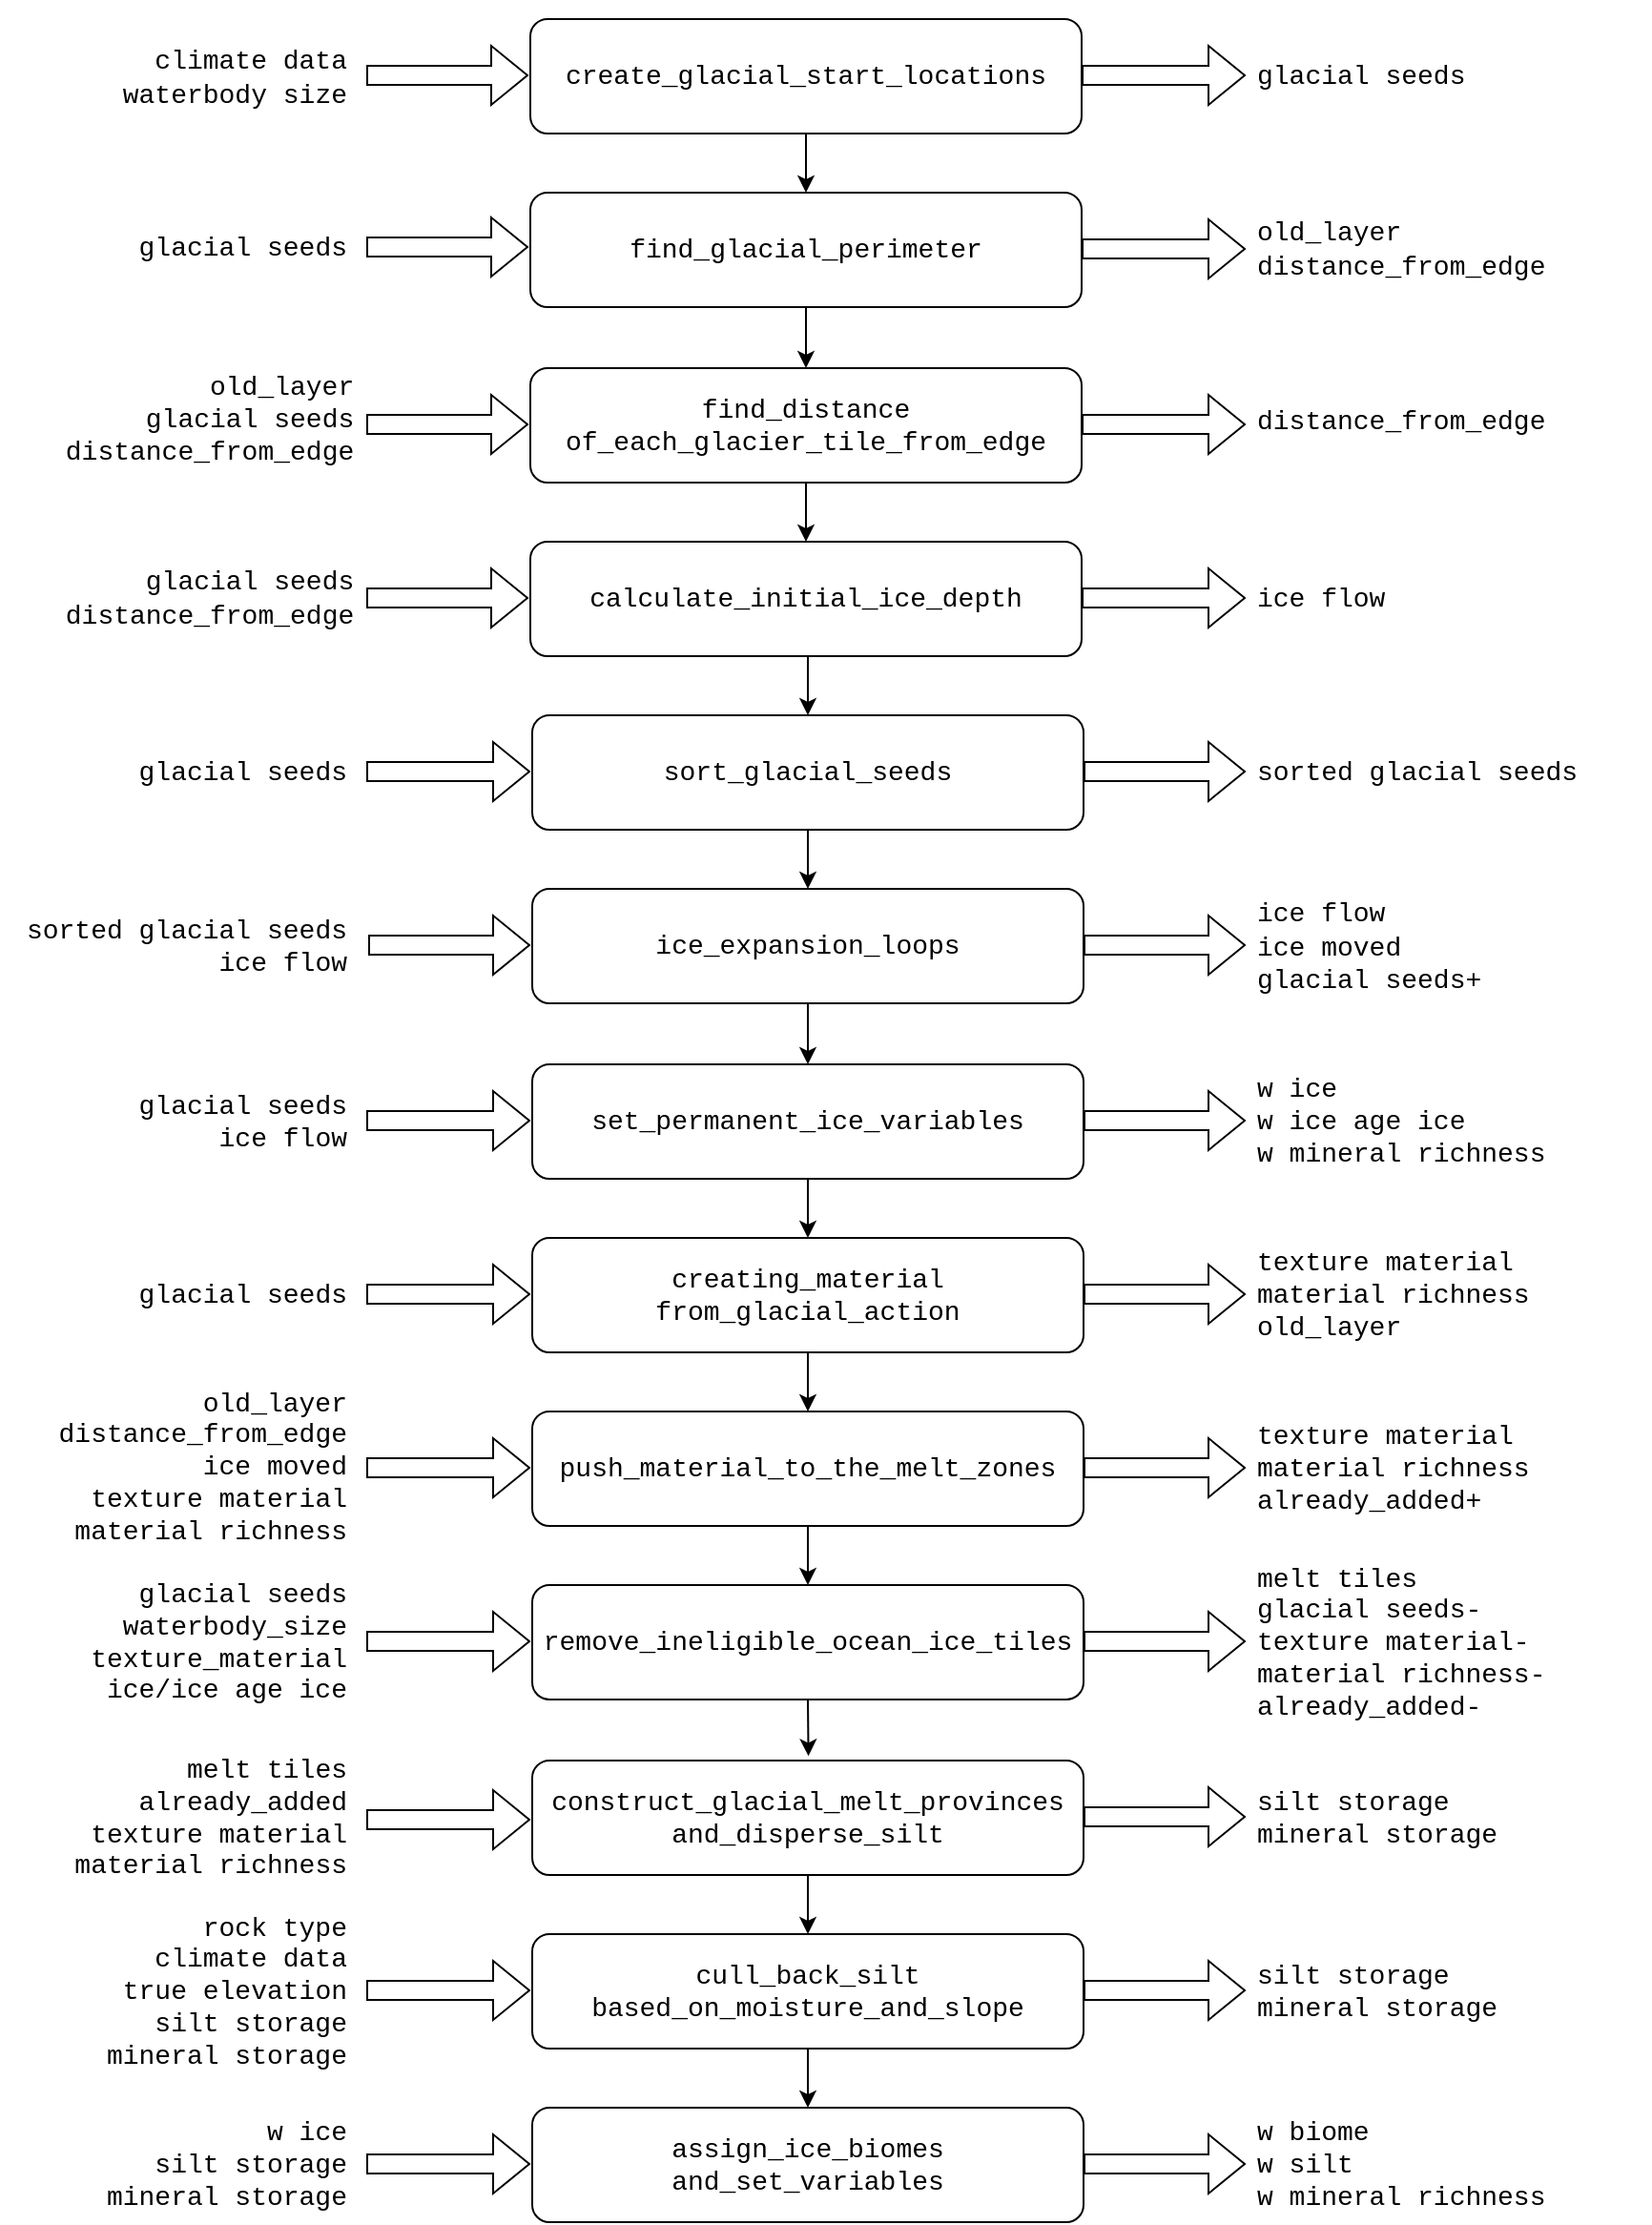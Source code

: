 <mxfile version="24.7.7">
  <diagram name="Page-1" id="dUR83w1nH0nvdrbsTWG1">
    <mxGraphModel dx="1805" dy="2434" grid="1" gridSize="10" guides="1" tooltips="1" connect="1" arrows="1" fold="1" page="1" pageScale="1" pageWidth="827" pageHeight="1169" math="0" shadow="0">
      <root>
        <mxCell id="0" />
        <mxCell id="1" parent="0" />
        <mxCell id="bGkYVAov0_zAZHjfnMUJ-30" style="edgeStyle=orthogonalEdgeStyle;rounded=0;orthogonalLoop=1;jettySize=auto;html=1;exitX=0.5;exitY=1;exitDx=0;exitDy=0;entryX=0.5;entryY=0;entryDx=0;entryDy=0;" edge="1" parent="1" source="XjFPQFX2TH-XBSzo8ViS-1" target="XjFPQFX2TH-XBSzo8ViS-6">
          <mxGeometry relative="1" as="geometry" />
        </mxCell>
        <mxCell id="XjFPQFX2TH-XBSzo8ViS-1" value="&lt;font style=&quot;font-size: 14px;&quot; face=&quot;Courier New&quot;&gt;create_glacial_start_locations&lt;/font&gt;" style="rounded=1;whiteSpace=wrap;html=1;" parent="1" vertex="1">
          <mxGeometry x="268" y="8" width="289" height="60" as="geometry" />
        </mxCell>
        <mxCell id="XjFPQFX2TH-XBSzo8ViS-2" value="" style="shape=flexArrow;endArrow=classic;html=1;rounded=0;fontSize=11;width=10;" parent="1" edge="1">
          <mxGeometry width="50" height="50" relative="1" as="geometry">
            <mxPoint x="182" y="37.5" as="sourcePoint" />
            <mxPoint x="267" y="37.5" as="targetPoint" />
          </mxGeometry>
        </mxCell>
        <mxCell id="XjFPQFX2TH-XBSzo8ViS-3" value="" style="shape=flexArrow;endArrow=classic;html=1;rounded=0;" parent="1" edge="1">
          <mxGeometry width="50" height="50" relative="1" as="geometry">
            <mxPoint x="557" y="37.5" as="sourcePoint" />
            <mxPoint x="643" y="37.5" as="targetPoint" />
          </mxGeometry>
        </mxCell>
        <mxCell id="XjFPQFX2TH-XBSzo8ViS-4" value="&lt;div style=&quot;font-size: 14px;&quot; align=&quot;right&quot;&gt;&lt;font style=&quot;font-size: 14px;&quot; face=&quot;Courier New&quot;&gt;climate data&lt;/font&gt;&lt;/div&gt;&lt;div style=&quot;font-size: 14px;&quot; align=&quot;right&quot;&gt;&lt;font face=&quot;Courier New&quot; style=&quot;font-size: 14px;&quot;&gt;&lt;font style=&quot;font-size: 14px;&quot;&gt;waterbody size&lt;/font&gt;&lt;/font&gt;&lt;font face=&quot;_drYcPB9CQm6GCsXSCS_&quot; style=&quot;font-size: 14px;&quot;&gt;&lt;br&gt;&lt;/font&gt;&lt;/div&gt;" style="text;html=1;align=right;verticalAlign=middle;whiteSpace=wrap;rounded=0;" parent="1" vertex="1">
          <mxGeometry x="54" y="-2" width="120" height="80" as="geometry" />
        </mxCell>
        <mxCell id="XjFPQFX2TH-XBSzo8ViS-5" value="&lt;div&gt;&lt;font style=&quot;font-size: 14px;&quot; face=&quot;Courier New&quot;&gt;glacial seeds&lt;/font&gt;&lt;/div&gt;" style="text;html=1;align=left;verticalAlign=middle;whiteSpace=wrap;rounded=0;" parent="1" vertex="1">
          <mxGeometry x="647" y="23" width="130" height="30" as="geometry" />
        </mxCell>
        <mxCell id="bGkYVAov0_zAZHjfnMUJ-31" style="edgeStyle=orthogonalEdgeStyle;rounded=0;orthogonalLoop=1;jettySize=auto;html=1;exitX=0.5;exitY=1;exitDx=0;exitDy=0;entryX=0.5;entryY=0;entryDx=0;entryDy=0;" edge="1" parent="1" source="XjFPQFX2TH-XBSzo8ViS-6" target="XjFPQFX2TH-XBSzo8ViS-12">
          <mxGeometry relative="1" as="geometry" />
        </mxCell>
        <mxCell id="XjFPQFX2TH-XBSzo8ViS-6" value="&lt;font style=&quot;font-size: 14px;&quot; face=&quot;Courier New&quot;&gt;find_glacial_perimeter&lt;/font&gt;" style="rounded=1;whiteSpace=wrap;html=1;" parent="1" vertex="1">
          <mxGeometry x="268" y="99" width="289" height="60" as="geometry" />
        </mxCell>
        <mxCell id="XjFPQFX2TH-XBSzo8ViS-7" value="" style="shape=flexArrow;endArrow=classic;html=1;rounded=0;fontSize=11;width=10;" parent="1" edge="1">
          <mxGeometry width="50" height="50" relative="1" as="geometry">
            <mxPoint x="182" y="127.5" as="sourcePoint" />
            <mxPoint x="267" y="127.5" as="targetPoint" />
          </mxGeometry>
        </mxCell>
        <mxCell id="XjFPQFX2TH-XBSzo8ViS-8" value="" style="shape=flexArrow;endArrow=classic;html=1;rounded=0;" parent="1" edge="1">
          <mxGeometry width="50" height="50" relative="1" as="geometry">
            <mxPoint x="557" y="128.5" as="sourcePoint" />
            <mxPoint x="643" y="128.5" as="targetPoint" />
          </mxGeometry>
        </mxCell>
        <mxCell id="bGkYVAov0_zAZHjfnMUJ-42" style="edgeStyle=orthogonalEdgeStyle;rounded=0;orthogonalLoop=1;jettySize=auto;html=1;exitX=0.5;exitY=1;exitDx=0;exitDy=0;entryX=0.5;entryY=0;entryDx=0;entryDy=0;" edge="1" parent="1" source="XjFPQFX2TH-XBSzo8ViS-9" target="bGkYVAov0_zAZHjfnMUJ-6">
          <mxGeometry relative="1" as="geometry" />
        </mxCell>
        <mxCell id="XjFPQFX2TH-XBSzo8ViS-9" value="&lt;font style=&quot;font-size: 14px;&quot; face=&quot;Courier New&quot;&gt;construct_glacial_melt_provinces&lt;br&gt;and_disperse_silt&lt;/font&gt;" style="rounded=1;whiteSpace=wrap;html=1;" parent="1" vertex="1">
          <mxGeometry x="269" y="921" width="289" height="60" as="geometry" />
        </mxCell>
        <mxCell id="bGkYVAov0_zAZHjfnMUJ-33" style="edgeStyle=orthogonalEdgeStyle;rounded=0;orthogonalLoop=1;jettySize=auto;html=1;exitX=0.5;exitY=1;exitDx=0;exitDy=0;entryX=0.5;entryY=0;entryDx=0;entryDy=0;" edge="1" parent="1" source="XjFPQFX2TH-XBSzo8ViS-12" target="XjFPQFX2TH-XBSzo8ViS-21">
          <mxGeometry relative="1" as="geometry">
            <mxPoint x="420" y="271" as="targetPoint" />
          </mxGeometry>
        </mxCell>
        <mxCell id="XjFPQFX2TH-XBSzo8ViS-12" value="&lt;font style=&quot;font-size: 14px;&quot; face=&quot;Courier New&quot;&gt;find_distance&lt;br&gt;of_each_glacier_tile_from_edge&lt;/font&gt;" style="rounded=1;whiteSpace=wrap;html=1;" parent="1" vertex="1">
          <mxGeometry x="268" y="191" width="289" height="60" as="geometry" />
        </mxCell>
        <mxCell id="XjFPQFX2TH-XBSzo8ViS-13" value="" style="shape=flexArrow;endArrow=classic;html=1;rounded=0;fontSize=11;width=10;" parent="1" edge="1">
          <mxGeometry width="50" height="50" relative="1" as="geometry">
            <mxPoint x="182" y="220.5" as="sourcePoint" />
            <mxPoint x="267" y="220.5" as="targetPoint" />
          </mxGeometry>
        </mxCell>
        <mxCell id="XjFPQFX2TH-XBSzo8ViS-14" value="" style="shape=flexArrow;endArrow=classic;html=1;rounded=0;" parent="1" edge="1">
          <mxGeometry width="50" height="50" relative="1" as="geometry">
            <mxPoint x="557" y="220.5" as="sourcePoint" />
            <mxPoint x="643" y="220.5" as="targetPoint" />
          </mxGeometry>
        </mxCell>
        <mxCell id="XjFPQFX2TH-XBSzo8ViS-15" value="" style="shape=flexArrow;endArrow=classic;html=1;rounded=0;fontSize=11;" parent="1" edge="1">
          <mxGeometry width="50" height="50" relative="1" as="geometry">
            <mxPoint x="182" y="952" as="sourcePoint" />
            <mxPoint x="268" y="952" as="targetPoint" />
          </mxGeometry>
        </mxCell>
        <mxCell id="XjFPQFX2TH-XBSzo8ViS-16" value="" style="shape=flexArrow;endArrow=classic;html=1;rounded=0;" parent="1" edge="1">
          <mxGeometry width="50" height="50" relative="1" as="geometry">
            <mxPoint x="558" y="950.5" as="sourcePoint" />
            <mxPoint x="643" y="950.5" as="targetPoint" />
          </mxGeometry>
        </mxCell>
        <mxCell id="XjFPQFX2TH-XBSzo8ViS-18" value="&lt;div style=&quot;font-size: 14px;&quot;&gt;&lt;font style=&quot;font-size: 14px;&quot; face=&quot;Courier New&quot;&gt;old_layer&lt;/font&gt;&lt;/div&gt;&lt;div style=&quot;font-size: 14px;&quot;&gt;&lt;font face=&quot;Courier New&quot; style=&quot;font-size: 14px;&quot;&gt;&lt;font style=&quot;font-size: 14px;&quot;&gt;distance_from_edge&lt;/font&gt;&lt;/font&gt;&lt;font face=&quot;Vrnqp2ewCwo0ukPRFqaV&quot; style=&quot;font-size: 14px;&quot;&gt;&lt;br&gt;&lt;/font&gt;&lt;/div&gt;" style="text;html=1;align=left;verticalAlign=middle;whiteSpace=wrap;rounded=0;" parent="1" vertex="1">
          <mxGeometry x="647" y="113" width="60" height="30" as="geometry" />
        </mxCell>
        <mxCell id="XjFPQFX2TH-XBSzo8ViS-19" value="&lt;div align=&quot;right&quot;&gt;&lt;font style=&quot;font-size: 14px;&quot; face=&quot;Courier New&quot;&gt;glacial seeds&lt;/font&gt;&lt;/div&gt;" style="text;html=1;align=right;verticalAlign=middle;whiteSpace=wrap;rounded=0;" parent="1" vertex="1">
          <mxGeometry x="44" y="113" width="130" height="30" as="geometry" />
        </mxCell>
        <mxCell id="bGkYVAov0_zAZHjfnMUJ-34" style="edgeStyle=orthogonalEdgeStyle;rounded=0;orthogonalLoop=1;jettySize=auto;html=1;exitX=0.5;exitY=1;exitDx=0;exitDy=0;entryX=0.5;entryY=0;entryDx=0;entryDy=0;" edge="1" parent="1" source="XjFPQFX2TH-XBSzo8ViS-21" target="XjFPQFX2TH-XBSzo8ViS-22">
          <mxGeometry relative="1" as="geometry">
            <mxPoint x="412.286" y="371" as="targetPoint" />
          </mxGeometry>
        </mxCell>
        <mxCell id="XjFPQFX2TH-XBSzo8ViS-21" value="&lt;font style=&quot;font-size: 14px;&quot; face=&quot;Courier New&quot;&gt;calculate_initial_ice_depth&lt;/font&gt;" style="rounded=1;whiteSpace=wrap;html=1;" parent="1" vertex="1">
          <mxGeometry x="268" y="282" width="289" height="60" as="geometry" />
        </mxCell>
        <mxCell id="bGkYVAov0_zAZHjfnMUJ-35" style="edgeStyle=orthogonalEdgeStyle;rounded=0;orthogonalLoop=1;jettySize=auto;html=1;exitX=0.5;exitY=1;exitDx=0;exitDy=0;entryX=0.5;entryY=0;entryDx=0;entryDy=0;" edge="1" parent="1" source="XjFPQFX2TH-XBSzo8ViS-22" target="XjFPQFX2TH-XBSzo8ViS-23">
          <mxGeometry relative="1" as="geometry">
            <mxPoint x="413.429" y="461" as="targetPoint" />
          </mxGeometry>
        </mxCell>
        <mxCell id="XjFPQFX2TH-XBSzo8ViS-22" value="&lt;font style=&quot;font-size: 14px;&quot; face=&quot;Courier New&quot;&gt;sort_glacial_seeds&lt;/font&gt;" style="rounded=1;whiteSpace=wrap;html=1;" parent="1" vertex="1">
          <mxGeometry x="269" y="373" width="289" height="60" as="geometry" />
        </mxCell>
        <mxCell id="bGkYVAov0_zAZHjfnMUJ-36" style="edgeStyle=orthogonalEdgeStyle;rounded=0;orthogonalLoop=1;jettySize=auto;html=1;exitX=0.5;exitY=1;exitDx=0;exitDy=0;entryX=0.5;entryY=0;entryDx=0;entryDy=0;" edge="1" parent="1" source="XjFPQFX2TH-XBSzo8ViS-23" target="XjFPQFX2TH-XBSzo8ViS-24">
          <mxGeometry relative="1" as="geometry" />
        </mxCell>
        <mxCell id="XjFPQFX2TH-XBSzo8ViS-23" value="&lt;font style=&quot;font-size: 14px;&quot; face=&quot;Courier New&quot;&gt;ice_expansion_loops&lt;/font&gt;" style="rounded=1;whiteSpace=wrap;html=1;" parent="1" vertex="1">
          <mxGeometry x="269" y="464" width="289" height="60" as="geometry" />
        </mxCell>
        <mxCell id="bGkYVAov0_zAZHjfnMUJ-38" style="edgeStyle=orthogonalEdgeStyle;rounded=0;orthogonalLoop=1;jettySize=auto;html=1;exitX=0.5;exitY=1;exitDx=0;exitDy=0;entryX=0.5;entryY=0;entryDx=0;entryDy=0;" edge="1" parent="1" source="XjFPQFX2TH-XBSzo8ViS-24" target="VD79BcTOfvLgxZZ05Eph-14">
          <mxGeometry relative="1" as="geometry" />
        </mxCell>
        <mxCell id="XjFPQFX2TH-XBSzo8ViS-24" value="&lt;font style=&quot;font-size: 14px;&quot; face=&quot;Courier New&quot;&gt;set_permanent_ice_variables&lt;/font&gt;" style="rounded=1;whiteSpace=wrap;html=1;" parent="1" vertex="1">
          <mxGeometry x="269" y="556" width="289" height="60" as="geometry" />
        </mxCell>
        <mxCell id="XjFPQFX2TH-XBSzo8ViS-25" value="&lt;div align=&quot;right&quot;&gt;&lt;font style=&quot;font-size: 14px;&quot; face=&quot;Courier New&quot;&gt;old_layer&lt;/font&gt;&lt;/div&gt;&lt;div align=&quot;right&quot;&gt;&lt;font style=&quot;font-size: 14px;&quot; face=&quot;Courier New&quot;&gt;glacial seeds&lt;/font&gt;&lt;/div&gt;&lt;div align=&quot;right&quot;&gt;&lt;div style=&quot;font-size: 14px;&quot;&gt;&lt;font face=&quot;Courier New&quot; style=&quot;font-size: 14px;&quot;&gt;&lt;font style=&quot;font-size: 14px;&quot;&gt;distance_from_edge&lt;/font&gt;&lt;/font&gt;&lt;font face=&quot;Vrnqp2ewCwo0ukPRFqaV&quot; style=&quot;font-size: 14px;&quot;&gt;&lt;br&gt;&lt;/font&gt;&lt;/div&gt;&lt;/div&gt;" style="text;html=1;align=center;verticalAlign=middle;whiteSpace=wrap;rounded=0;" parent="1" vertex="1">
          <mxGeometry x="35" y="203" width="130" height="30" as="geometry" />
        </mxCell>
        <mxCell id="XjFPQFX2TH-XBSzo8ViS-26" value="&lt;div style=&quot;font-size: 14px;&quot;&gt;&lt;font face=&quot;Courier New&quot; style=&quot;font-size: 14px;&quot;&gt;&lt;font style=&quot;font-size: 14px;&quot;&gt;distance_from_edge&lt;/font&gt;&lt;/font&gt;&lt;font face=&quot;Vrnqp2ewCwo0ukPRFqaV&quot; style=&quot;font-size: 14px;&quot;&gt;&lt;br&gt;&lt;/font&gt;&lt;/div&gt;" style="text;html=1;align=left;verticalAlign=middle;whiteSpace=wrap;rounded=0;" parent="1" vertex="1">
          <mxGeometry x="647" y="203" width="158" height="30" as="geometry" />
        </mxCell>
        <mxCell id="XjFPQFX2TH-XBSzo8ViS-27" value="&lt;div align=&quot;right&quot;&gt;&lt;font style=&quot;font-size: 14px;&quot; face=&quot;Courier New&quot;&gt;glacial seeds&lt;/font&gt;&lt;/div&gt;&lt;div align=&quot;right&quot;&gt;&lt;div style=&quot;font-size: 14px;&quot;&gt;&lt;font face=&quot;Courier New&quot; style=&quot;font-size: 14px;&quot;&gt;&lt;font style=&quot;font-size: 14px;&quot;&gt;distance_from_edge&lt;/font&gt;&lt;/font&gt;&lt;font face=&quot;Vrnqp2ewCwo0ukPRFqaV&quot; style=&quot;font-size: 14px;&quot;&gt;&lt;br&gt;&lt;/font&gt;&lt;/div&gt;&lt;/div&gt;" style="text;html=1;align=center;verticalAlign=middle;whiteSpace=wrap;rounded=0;" parent="1" vertex="1">
          <mxGeometry x="35" y="297" width="130" height="30" as="geometry" />
        </mxCell>
        <mxCell id="XjFPQFX2TH-XBSzo8ViS-28" value="" style="shape=flexArrow;endArrow=classic;html=1;rounded=0;fontSize=11;width=10;" parent="1" edge="1">
          <mxGeometry width="50" height="50" relative="1" as="geometry">
            <mxPoint x="182" y="311.5" as="sourcePoint" />
            <mxPoint x="267" y="311.5" as="targetPoint" />
          </mxGeometry>
        </mxCell>
        <mxCell id="XjFPQFX2TH-XBSzo8ViS-29" value="" style="shape=flexArrow;endArrow=classic;html=1;rounded=0;" parent="1" edge="1">
          <mxGeometry width="50" height="50" relative="1" as="geometry">
            <mxPoint x="557" y="311.5" as="sourcePoint" />
            <mxPoint x="643" y="311.5" as="targetPoint" />
          </mxGeometry>
        </mxCell>
        <mxCell id="XjFPQFX2TH-XBSzo8ViS-30" value="" style="shape=flexArrow;endArrow=classic;html=1;rounded=0;fontSize=11;width=10;" parent="1" edge="1">
          <mxGeometry width="50" height="50" relative="1" as="geometry">
            <mxPoint x="182" y="402.5" as="sourcePoint" />
            <mxPoint x="268" y="402.5" as="targetPoint" />
          </mxGeometry>
        </mxCell>
        <mxCell id="XjFPQFX2TH-XBSzo8ViS-31" value="" style="shape=flexArrow;endArrow=classic;html=1;rounded=0;" parent="1" edge="1">
          <mxGeometry width="50" height="50" relative="1" as="geometry">
            <mxPoint x="558" y="402.5" as="sourcePoint" />
            <mxPoint x="643" y="402.5" as="targetPoint" />
          </mxGeometry>
        </mxCell>
        <mxCell id="XjFPQFX2TH-XBSzo8ViS-32" value="" style="shape=flexArrow;endArrow=classic;html=1;rounded=0;fontSize=11;width=10;" parent="1" edge="1">
          <mxGeometry width="50" height="50" relative="1" as="geometry">
            <mxPoint x="183" y="493.5" as="sourcePoint" />
            <mxPoint x="268" y="493.5" as="targetPoint" />
          </mxGeometry>
        </mxCell>
        <mxCell id="XjFPQFX2TH-XBSzo8ViS-33" value="" style="shape=flexArrow;endArrow=classic;html=1;rounded=0;" parent="1" edge="1">
          <mxGeometry width="50" height="50" relative="1" as="geometry">
            <mxPoint x="558" y="493.5" as="sourcePoint" />
            <mxPoint x="643" y="493.5" as="targetPoint" />
          </mxGeometry>
        </mxCell>
        <mxCell id="XjFPQFX2TH-XBSzo8ViS-34" value="" style="shape=flexArrow;endArrow=classic;html=1;rounded=0;fontSize=11;width=10;" parent="1" edge="1">
          <mxGeometry width="50" height="50" relative="1" as="geometry">
            <mxPoint x="182" y="585.5" as="sourcePoint" />
            <mxPoint x="268" y="585.5" as="targetPoint" />
          </mxGeometry>
        </mxCell>
        <mxCell id="XjFPQFX2TH-XBSzo8ViS-35" value="" style="shape=flexArrow;endArrow=classic;html=1;rounded=0;" parent="1" edge="1">
          <mxGeometry width="50" height="50" relative="1" as="geometry">
            <mxPoint x="558" y="585.5" as="sourcePoint" />
            <mxPoint x="643" y="585.5" as="targetPoint" />
          </mxGeometry>
        </mxCell>
        <mxCell id="XjFPQFX2TH-XBSzo8ViS-36" value="&lt;div align=&quot;left&quot;&gt;&lt;font style=&quot;font-size: 14px;&quot; face=&quot;Courier New&quot;&gt;ice flow&lt;/font&gt;&lt;/div&gt;" style="text;html=1;align=left;verticalAlign=middle;whiteSpace=wrap;rounded=0;" parent="1" vertex="1">
          <mxGeometry x="647" y="297" width="70" height="30" as="geometry" />
        </mxCell>
        <mxCell id="XjFPQFX2TH-XBSzo8ViS-37" value="&lt;div align=&quot;right&quot;&gt;&lt;font style=&quot;font-size: 14px;&quot; face=&quot;Courier New&quot;&gt;glacial seeds&lt;/font&gt;&lt;/div&gt;" style="text;html=1;align=right;verticalAlign=middle;whiteSpace=wrap;rounded=0;" parent="1" vertex="1">
          <mxGeometry x="55" y="388" width="119" height="30" as="geometry" />
        </mxCell>
        <mxCell id="XjFPQFX2TH-XBSzo8ViS-39" value="&lt;div align=&quot;left&quot;&gt;&lt;font style=&quot;font-size: 14px;&quot; face=&quot;Courier New&quot;&gt;sorted glacial seeds&lt;/font&gt;&lt;/div&gt;" style="text;html=1;align=left;verticalAlign=middle;whiteSpace=wrap;rounded=0;" parent="1" vertex="1">
          <mxGeometry x="647" y="388" width="178" height="30" as="geometry" />
        </mxCell>
        <mxCell id="XjFPQFX2TH-XBSzo8ViS-40" value="&lt;div align=&quot;right&quot;&gt;&lt;font style=&quot;font-size: 14px;&quot; face=&quot;Courier New&quot;&gt;sorted glacial seeds&lt;/font&gt;&lt;/div&gt;&lt;div align=&quot;right&quot;&gt;&lt;font style=&quot;font-size: 14px;&quot; face=&quot;Courier New&quot;&gt;ice flow&lt;br&gt;&lt;/font&gt;&lt;/div&gt;" style="text;html=1;align=right;verticalAlign=middle;whiteSpace=wrap;rounded=0;" parent="1" vertex="1">
          <mxGeometry x="-5" y="479" width="179" height="30" as="geometry" />
        </mxCell>
        <mxCell id="VD79BcTOfvLgxZZ05Eph-11" value="&lt;div align=&quot;left&quot; style=&quot;font-size: 14px;&quot;&gt;&lt;font style=&quot;font-size: 14px;&quot; face=&quot;Courier New&quot;&gt;ice flow&lt;/font&gt;&lt;/div&gt;&lt;div align=&quot;left&quot; style=&quot;font-size: 14px;&quot;&gt;&lt;font style=&quot;font-size: 14px;&quot; face=&quot;Courier New&quot;&gt;ice moved&lt;br&gt;&lt;/font&gt;&lt;/div&gt;&lt;div align=&quot;left&quot; style=&quot;font-size: 14px;&quot;&gt;&lt;font style=&quot;font-size: 14px;&quot; face=&quot;Courier New&quot;&gt;glacial seeds+&lt;br&gt;&lt;/font&gt;&lt;/div&gt;" style="text;html=1;align=left;verticalAlign=middle;whiteSpace=wrap;rounded=0;" parent="1" vertex="1">
          <mxGeometry x="647" y="479" width="158" height="30" as="geometry" />
        </mxCell>
        <mxCell id="VD79BcTOfvLgxZZ05Eph-12" value="&lt;div align=&quot;right&quot;&gt;&lt;font style=&quot;font-size: 14px;&quot; face=&quot;Courier New&quot;&gt;glacial seeds&lt;/font&gt;&lt;/div&gt;&lt;div align=&quot;right&quot;&gt;&lt;font style=&quot;font-size: 14px;&quot; face=&quot;Courier New&quot;&gt;ice flow&lt;/font&gt;&lt;/div&gt;" style="text;html=1;align=right;verticalAlign=middle;whiteSpace=wrap;rounded=0;" parent="1" vertex="1">
          <mxGeometry x="55" y="571" width="119" height="30" as="geometry" />
        </mxCell>
        <mxCell id="VD79BcTOfvLgxZZ05Eph-13" value="&lt;div align=&quot;left&quot;&gt;&lt;font style=&quot;font-size: 14px;&quot; face=&quot;Courier New&quot;&gt;w ice&lt;/font&gt;&lt;/div&gt;&lt;div align=&quot;left&quot;&gt;&lt;font style=&quot;font-size: 14px;&quot; face=&quot;Courier New&quot;&gt;w ice age ice&lt;/font&gt;&lt;/div&gt;&lt;div align=&quot;left&quot;&gt;&lt;font style=&quot;font-size: 14px;&quot; face=&quot;Courier New&quot;&gt;w mineral richness&lt;/font&gt;&lt;/div&gt;" style="text;html=1;align=left;verticalAlign=middle;whiteSpace=wrap;rounded=0;" parent="1" vertex="1">
          <mxGeometry x="647" y="571" width="208" height="30" as="geometry" />
        </mxCell>
        <mxCell id="bGkYVAov0_zAZHjfnMUJ-39" style="edgeStyle=orthogonalEdgeStyle;rounded=0;orthogonalLoop=1;jettySize=auto;html=1;exitX=0.5;exitY=1;exitDx=0;exitDy=0;entryX=0.5;entryY=0;entryDx=0;entryDy=0;" edge="1" parent="1" source="VD79BcTOfvLgxZZ05Eph-14" target="VD79BcTOfvLgxZZ05Eph-15">
          <mxGeometry relative="1" as="geometry" />
        </mxCell>
        <mxCell id="VD79BcTOfvLgxZZ05Eph-14" value="&lt;div&gt;&lt;font style=&quot;font-size: 14px;&quot; face=&quot;Courier New&quot;&gt;creating_material&lt;/font&gt;&lt;/div&gt;&lt;div&gt;&lt;font style=&quot;font-size: 14px;&quot; face=&quot;Courier New&quot;&gt;from_glacial_action&lt;/font&gt;&lt;/div&gt;" style="rounded=1;whiteSpace=wrap;html=1;" parent="1" vertex="1">
          <mxGeometry x="269" y="647" width="289" height="60" as="geometry" />
        </mxCell>
        <mxCell id="bGkYVAov0_zAZHjfnMUJ-40" style="edgeStyle=orthogonalEdgeStyle;rounded=0;orthogonalLoop=1;jettySize=auto;html=1;exitX=0.5;exitY=1;exitDx=0;exitDy=0;entryX=0.5;entryY=0;entryDx=0;entryDy=0;" edge="1" parent="1" source="VD79BcTOfvLgxZZ05Eph-15" target="VD79BcTOfvLgxZZ05Eph-16">
          <mxGeometry relative="1" as="geometry" />
        </mxCell>
        <mxCell id="VD79BcTOfvLgxZZ05Eph-15" value="&lt;font style=&quot;font-size: 14px;&quot; face=&quot;Courier New&quot;&gt;push_material_to_the_melt_zones&lt;/font&gt;" style="rounded=1;whiteSpace=wrap;html=1;" parent="1" vertex="1">
          <mxGeometry x="269" y="738" width="289" height="60" as="geometry" />
        </mxCell>
        <mxCell id="VD79BcTOfvLgxZZ05Eph-16" value="&lt;font style=&quot;font-size: 14px;&quot; face=&quot;Courier New&quot;&gt;remove_ineligible_ocean_ice_tiles&lt;/font&gt;" style="rounded=1;whiteSpace=wrap;html=1;" parent="1" vertex="1">
          <mxGeometry x="269" y="829" width="289" height="60" as="geometry" />
        </mxCell>
        <mxCell id="VD79BcTOfvLgxZZ05Eph-17" value="" style="shape=flexArrow;endArrow=classic;html=1;rounded=0;fontSize=11;" parent="1" edge="1">
          <mxGeometry width="50" height="50" relative="1" as="geometry">
            <mxPoint x="182" y="858.5" as="sourcePoint" />
            <mxPoint x="268" y="858.5" as="targetPoint" />
          </mxGeometry>
        </mxCell>
        <mxCell id="VD79BcTOfvLgxZZ05Eph-18" value="" style="shape=flexArrow;endArrow=classic;html=1;rounded=0;" parent="1" edge="1">
          <mxGeometry width="50" height="50" relative="1" as="geometry">
            <mxPoint x="558" y="858.5" as="sourcePoint" />
            <mxPoint x="643" y="858.5" as="targetPoint" />
          </mxGeometry>
        </mxCell>
        <mxCell id="VD79BcTOfvLgxZZ05Eph-19" value="" style="shape=flexArrow;endArrow=classic;html=1;rounded=0;fontSize=11;" parent="1" edge="1">
          <mxGeometry width="50" height="50" relative="1" as="geometry">
            <mxPoint x="182" y="767.5" as="sourcePoint" />
            <mxPoint x="268" y="767.5" as="targetPoint" />
          </mxGeometry>
        </mxCell>
        <mxCell id="VD79BcTOfvLgxZZ05Eph-20" value="" style="shape=flexArrow;endArrow=classic;html=1;rounded=0;" parent="1" edge="1">
          <mxGeometry width="50" height="50" relative="1" as="geometry">
            <mxPoint x="558" y="767.5" as="sourcePoint" />
            <mxPoint x="643" y="767.5" as="targetPoint" />
          </mxGeometry>
        </mxCell>
        <mxCell id="VD79BcTOfvLgxZZ05Eph-22" value="" style="shape=flexArrow;endArrow=classic;html=1;rounded=0;fontSize=11;" parent="1" edge="1">
          <mxGeometry width="50" height="50" relative="1" as="geometry">
            <mxPoint x="182" y="676.5" as="sourcePoint" />
            <mxPoint x="268" y="676.5" as="targetPoint" />
          </mxGeometry>
        </mxCell>
        <mxCell id="VD79BcTOfvLgxZZ05Eph-23" value="" style="shape=flexArrow;endArrow=classic;html=1;rounded=0;" parent="1" edge="1">
          <mxGeometry width="50" height="50" relative="1" as="geometry">
            <mxPoint x="558" y="676.5" as="sourcePoint" />
            <mxPoint x="643" y="676.5" as="targetPoint" />
          </mxGeometry>
        </mxCell>
        <mxCell id="VD79BcTOfvLgxZZ05Eph-28" value="&lt;div align=&quot;right&quot;&gt;&lt;font style=&quot;font-size: 14px;&quot; face=&quot;Courier New&quot;&gt;glacial seeds&lt;/font&gt;&lt;/div&gt;" style="text;html=1;align=right;verticalAlign=middle;whiteSpace=wrap;rounded=0;" parent="1" vertex="1">
          <mxGeometry x="55" y="662" width="119" height="30" as="geometry" />
        </mxCell>
        <mxCell id="VD79BcTOfvLgxZZ05Eph-30" value="&lt;div align=&quot;left&quot;&gt;&lt;font style=&quot;font-size: 14px;&quot; face=&quot;Courier New&quot;&gt;texture material&lt;/font&gt;&lt;/div&gt;&lt;div align=&quot;left&quot;&gt;&lt;font style=&quot;font-size: 14px;&quot; face=&quot;Courier New&quot;&gt;material richness&lt;br&gt;&lt;/font&gt;&lt;/div&gt;&lt;div align=&quot;left&quot;&gt;&lt;font style=&quot;font-size: 14px;&quot; face=&quot;Courier New&quot;&gt;old_layer&lt;br&gt;&lt;/font&gt;&lt;/div&gt;" style="text;html=1;align=left;verticalAlign=middle;whiteSpace=wrap;rounded=0;" parent="1" vertex="1">
          <mxGeometry x="647" y="662" width="178" height="30" as="geometry" />
        </mxCell>
        <mxCell id="VD79BcTOfvLgxZZ05Eph-31" value="&lt;div align=&quot;right&quot;&gt;&lt;font style=&quot;font-size: 14px;&quot; face=&quot;Courier New&quot;&gt;old_layer&lt;/font&gt;&lt;/div&gt;&lt;div align=&quot;right&quot;&gt;&lt;font style=&quot;font-size: 14px;&quot; face=&quot;Courier New&quot;&gt;distance_from_edge&lt;/font&gt;&lt;/div&gt;&lt;div align=&quot;right&quot;&gt;&lt;font style=&quot;font-size: 14px;&quot; face=&quot;Courier New&quot;&gt;ice moved&lt;/font&gt;&lt;/div&gt;&lt;div align=&quot;right&quot;&gt;&lt;font style=&quot;font-size: 14px;&quot; face=&quot;Courier New&quot;&gt;texture material&lt;/font&gt;&lt;/div&gt;&lt;div align=&quot;right&quot;&gt;&lt;font style=&quot;font-size: 14px;&quot; face=&quot;Courier New&quot;&gt;material richness&lt;/font&gt;&lt;/div&gt;" style="text;html=1;align=right;verticalAlign=middle;whiteSpace=wrap;rounded=0;" parent="1" vertex="1">
          <mxGeometry y="752" width="174" height="30" as="geometry" />
        </mxCell>
        <mxCell id="VD79BcTOfvLgxZZ05Eph-33" value="&lt;div align=&quot;left&quot;&gt;&lt;font style=&quot;font-size: 14px;&quot; face=&quot;Courier New&quot;&gt;texture material&lt;/font&gt;&lt;/div&gt;&lt;div align=&quot;left&quot;&gt;&lt;font style=&quot;font-size: 14px;&quot; face=&quot;Courier New&quot;&gt;material richness&lt;br&gt;&lt;/font&gt;&lt;/div&gt;&lt;div&gt;&lt;font style=&quot;font-size: 14px;&quot; face=&quot;Courier New&quot;&gt;already_added+&lt;/font&gt;&lt;br&gt;&lt;/div&gt;" style="text;html=1;align=left;verticalAlign=middle;whiteSpace=wrap;rounded=0;" parent="1" vertex="1">
          <mxGeometry x="647" y="753" width="178" height="30" as="geometry" />
        </mxCell>
        <mxCell id="VD79BcTOfvLgxZZ05Eph-34" value="&lt;div&gt;&lt;font style=&quot;font-size: 14px;&quot; face=&quot;Courier New&quot;&gt;glacial seeds&lt;/font&gt;&lt;/div&gt;&lt;div&gt;&lt;font style=&quot;font-size: 14px;&quot; face=&quot;Courier New&quot;&gt;waterbody_size&lt;/font&gt;&lt;/div&gt;&lt;div&gt;&lt;font style=&quot;font-size: 14px;&quot; face=&quot;Courier New&quot;&gt;texture_material&lt;/font&gt;&lt;/div&gt;&lt;div&gt;&lt;font style=&quot;font-size: 14px;&quot; face=&quot;Courier New&quot;&gt;ice/ice age ice&lt;br&gt;&lt;/font&gt;&lt;/div&gt;" style="text;html=1;align=right;verticalAlign=middle;whiteSpace=wrap;rounded=0;" parent="1" vertex="1">
          <mxGeometry x="-10" y="844" width="184" height="30" as="geometry" />
        </mxCell>
        <mxCell id="VD79BcTOfvLgxZZ05Eph-35" value="&lt;div align=&quot;left&quot;&gt;&lt;font style=&quot;font-size: 14px;&quot; face=&quot;Courier New&quot;&gt;melt tiles&lt;/font&gt;&lt;/div&gt;&lt;div align=&quot;left&quot;&gt;&lt;font style=&quot;font-size: 14px;&quot; face=&quot;Courier New&quot;&gt;glacial seeds-&lt;/font&gt;&lt;/div&gt;&lt;div align=&quot;left&quot;&gt;&lt;font style=&quot;font-size: 14px;&quot; face=&quot;Courier New&quot;&gt;texture material-&lt;/font&gt;&lt;/div&gt;&lt;div align=&quot;left&quot;&gt;&lt;font style=&quot;font-size: 14px;&quot; face=&quot;Courier New&quot;&gt;material richness-&lt;/font&gt;&lt;/div&gt;&lt;div align=&quot;left&quot;&gt;&lt;font style=&quot;font-size: 14px;&quot; face=&quot;Courier New&quot;&gt;already_added-&lt;br&gt;&lt;/font&gt;&lt;/div&gt;" style="text;html=1;align=left;verticalAlign=middle;whiteSpace=wrap;rounded=0;" parent="1" vertex="1">
          <mxGeometry x="647" y="844" width="168" height="30" as="geometry" />
        </mxCell>
        <mxCell id="VD79BcTOfvLgxZZ05Eph-36" value="&lt;div align=&quot;right&quot;&gt;&lt;font style=&quot;font-size: 14px;&quot; face=&quot;Courier New&quot;&gt;melt tiles&lt;/font&gt;&lt;/div&gt;&lt;div align=&quot;right&quot;&gt;&lt;font style=&quot;font-size: 14px;&quot; face=&quot;Courier New&quot;&gt;already_added&lt;br&gt;&lt;/font&gt;&lt;/div&gt;&lt;div align=&quot;right&quot;&gt;&lt;div&gt;&lt;font style=&quot;font-size: 14px;&quot; face=&quot;Courier New&quot;&gt;texture material&lt;/font&gt;&lt;/div&gt;&lt;div&gt;&lt;font style=&quot;font-size: 14px;&quot; face=&quot;Courier New&quot;&gt;material richness&lt;/font&gt;&lt;/div&gt;&lt;font style=&quot;font-size: 14px;&quot; face=&quot;Courier New&quot;&gt;&lt;/font&gt;&lt;/div&gt;" style="text;html=1;align=right;verticalAlign=middle;whiteSpace=wrap;rounded=0;" parent="1" vertex="1">
          <mxGeometry x="20" y="936" width="154" height="30" as="geometry" />
        </mxCell>
        <mxCell id="VD79BcTOfvLgxZZ05Eph-37" value="&lt;div align=&quot;left&quot;&gt;&lt;font style=&quot;font-size: 14px;&quot; face=&quot;Courier New&quot;&gt;silt storage&lt;/font&gt;&lt;/div&gt;&lt;div&gt;&lt;font style=&quot;font-size: 14px;&quot; face=&quot;Courier New&quot;&gt;mineral storage&lt;/font&gt;&lt;br&gt;&lt;/div&gt;" style="text;html=1;align=left;verticalAlign=middle;whiteSpace=wrap;rounded=0;" parent="1" vertex="1">
          <mxGeometry x="647" y="936" width="133" height="30" as="geometry" />
        </mxCell>
        <mxCell id="bGkYVAov0_zAZHjfnMUJ-43" style="edgeStyle=orthogonalEdgeStyle;rounded=0;orthogonalLoop=1;jettySize=auto;html=1;exitX=0.5;exitY=1;exitDx=0;exitDy=0;entryX=0.5;entryY=0;entryDx=0;entryDy=0;" edge="1" parent="1" source="bGkYVAov0_zAZHjfnMUJ-6" target="bGkYVAov0_zAZHjfnMUJ-7">
          <mxGeometry relative="1" as="geometry" />
        </mxCell>
        <mxCell id="bGkYVAov0_zAZHjfnMUJ-6" value="&lt;div&gt;&lt;font style=&quot;font-size: 14px;&quot; face=&quot;Courier New&quot;&gt;cull_back_silt&lt;/font&gt;&lt;/div&gt;&lt;div&gt;&lt;font style=&quot;font-size: 14px;&quot; face=&quot;Courier New&quot;&gt;based_on_moisture_and_slope&lt;/font&gt;&lt;/div&gt;" style="rounded=1;whiteSpace=wrap;html=1;" vertex="1" parent="1">
          <mxGeometry x="269" y="1012" width="289" height="60" as="geometry" />
        </mxCell>
        <mxCell id="bGkYVAov0_zAZHjfnMUJ-7" value="&lt;div&gt;&lt;font style=&quot;font-size: 14px;&quot; face=&quot;Courier New&quot;&gt;assign_ice_biomes&lt;/font&gt;&lt;/div&gt;&lt;div&gt;&lt;font style=&quot;font-size: 14px;&quot; face=&quot;Courier New&quot;&gt;and_set_variables&lt;/font&gt;&lt;/div&gt;" style="rounded=1;whiteSpace=wrap;html=1;" vertex="1" parent="1">
          <mxGeometry x="269" y="1103" width="289" height="60" as="geometry" />
        </mxCell>
        <mxCell id="bGkYVAov0_zAZHjfnMUJ-8" value="" style="shape=flexArrow;endArrow=classic;html=1;rounded=0;fontSize=11;" edge="1" parent="1">
          <mxGeometry width="50" height="50" relative="1" as="geometry">
            <mxPoint x="182" y="1041.5" as="sourcePoint" />
            <mxPoint x="268" y="1041.5" as="targetPoint" />
          </mxGeometry>
        </mxCell>
        <mxCell id="bGkYVAov0_zAZHjfnMUJ-9" value="" style="shape=flexArrow;endArrow=classic;html=1;rounded=0;" edge="1" parent="1">
          <mxGeometry width="50" height="50" relative="1" as="geometry">
            <mxPoint x="558" y="1041.5" as="sourcePoint" />
            <mxPoint x="643" y="1041.5" as="targetPoint" />
          </mxGeometry>
        </mxCell>
        <mxCell id="bGkYVAov0_zAZHjfnMUJ-10" value="" style="shape=flexArrow;endArrow=classic;html=1;rounded=0;fontSize=11;" edge="1" parent="1">
          <mxGeometry width="50" height="50" relative="1" as="geometry">
            <mxPoint x="182" y="1132.5" as="sourcePoint" />
            <mxPoint x="268" y="1132.5" as="targetPoint" />
          </mxGeometry>
        </mxCell>
        <mxCell id="bGkYVAov0_zAZHjfnMUJ-11" value="" style="shape=flexArrow;endArrow=classic;html=1;rounded=0;" edge="1" parent="1">
          <mxGeometry width="50" height="50" relative="1" as="geometry">
            <mxPoint x="558" y="1132.5" as="sourcePoint" />
            <mxPoint x="643" y="1132.5" as="targetPoint" />
          </mxGeometry>
        </mxCell>
        <mxCell id="bGkYVAov0_zAZHjfnMUJ-28" value="&lt;div align=&quot;right&quot;&gt;&lt;font style=&quot;font-size: 14px;&quot; face=&quot;Courier New&quot;&gt;w ice&lt;/font&gt;&lt;/div&gt;&lt;div align=&quot;right&quot;&gt;&lt;font style=&quot;font-size: 14px;&quot; face=&quot;Courier New&quot;&gt;silt storage&lt;/font&gt;&lt;/div&gt;&lt;div align=&quot;right&quot;&gt;&lt;font style=&quot;font-size: 14px;&quot; face=&quot;Courier New&quot;&gt;mineral storage&lt;br&gt;&lt;/font&gt;&lt;/div&gt;" style="text;html=1;align=right;verticalAlign=middle;whiteSpace=wrap;rounded=0;" vertex="1" parent="1">
          <mxGeometry x="20" y="1118" width="154" height="30" as="geometry" />
        </mxCell>
        <mxCell id="bGkYVAov0_zAZHjfnMUJ-29" value="&lt;div align=&quot;left&quot;&gt;&lt;font style=&quot;font-size: 14px;&quot; face=&quot;Courier New&quot;&gt;w biome&lt;br&gt;&lt;/font&gt;&lt;/div&gt;&lt;div align=&quot;left&quot;&gt;&lt;font style=&quot;font-size: 14px;&quot; face=&quot;Courier New&quot;&gt;w silt&lt;br&gt;&lt;/font&gt;&lt;/div&gt;&lt;div align=&quot;left&quot;&gt;&lt;font style=&quot;font-size: 14px;&quot; face=&quot;Courier New&quot;&gt;w mineral richness&lt;br&gt;&lt;/font&gt;&lt;/div&gt;" style="text;html=1;align=left;verticalAlign=middle;whiteSpace=wrap;rounded=0;" vertex="1" parent="1">
          <mxGeometry x="647" y="1118" width="163" height="30" as="geometry" />
        </mxCell>
        <mxCell id="bGkYVAov0_zAZHjfnMUJ-41" style="edgeStyle=orthogonalEdgeStyle;rounded=0;orthogonalLoop=1;jettySize=auto;html=1;exitX=0.5;exitY=1;exitDx=0;exitDy=0;entryX=0.501;entryY=-0.039;entryDx=0;entryDy=0;entryPerimeter=0;" edge="1" parent="1" source="VD79BcTOfvLgxZZ05Eph-16" target="XjFPQFX2TH-XBSzo8ViS-9">
          <mxGeometry relative="1" as="geometry" />
        </mxCell>
        <mxCell id="bGkYVAov0_zAZHjfnMUJ-44" value="&lt;div align=&quot;left&quot;&gt;&lt;font style=&quot;font-size: 14px;&quot; face=&quot;Courier New&quot;&gt;silt storage&lt;/font&gt;&lt;/div&gt;&lt;div&gt;&lt;font style=&quot;font-size: 14px;&quot; face=&quot;Courier New&quot;&gt;mineral storage&lt;/font&gt;&lt;br&gt;&lt;/div&gt;" style="text;html=1;align=left;verticalAlign=middle;whiteSpace=wrap;rounded=0;" vertex="1" parent="1">
          <mxGeometry x="647" y="1027" width="133" height="30" as="geometry" />
        </mxCell>
        <mxCell id="bGkYVAov0_zAZHjfnMUJ-45" value="&lt;div align=&quot;right&quot;&gt;&lt;font style=&quot;font-size: 14px;&quot; face=&quot;Courier New&quot;&gt;rock type&lt;/font&gt;&lt;/div&gt;&lt;font style=&quot;font-size: 14px;&quot; face=&quot;Courier New&quot;&gt;&lt;font style=&quot;font-size: 14px;&quot;&gt;climate data&lt;br&gt;&lt;/font&gt;&lt;/font&gt;&lt;div align=&quot;right&quot;&gt;&lt;font style=&quot;font-size: 14px;&quot; face=&quot;Courier New&quot;&gt;true elevation&lt;br&gt;&lt;/font&gt;&lt;/div&gt;&lt;div align=&quot;right&quot;&gt;&lt;div&gt;&lt;font style=&quot;font-size: 14px;&quot; face=&quot;Courier New&quot;&gt;silt storage&lt;/font&gt;&lt;/div&gt;&lt;div&gt;&lt;font style=&quot;font-size: 14px;&quot; face=&quot;Courier New&quot;&gt;mineral storage&lt;/font&gt;&lt;br&gt;&lt;/div&gt;&lt;/div&gt;" style="text;html=1;align=right;verticalAlign=middle;whiteSpace=wrap;rounded=0;" vertex="1" parent="1">
          <mxGeometry x="10" y="1027" width="164" height="30" as="geometry" />
        </mxCell>
      </root>
    </mxGraphModel>
  </diagram>
</mxfile>
